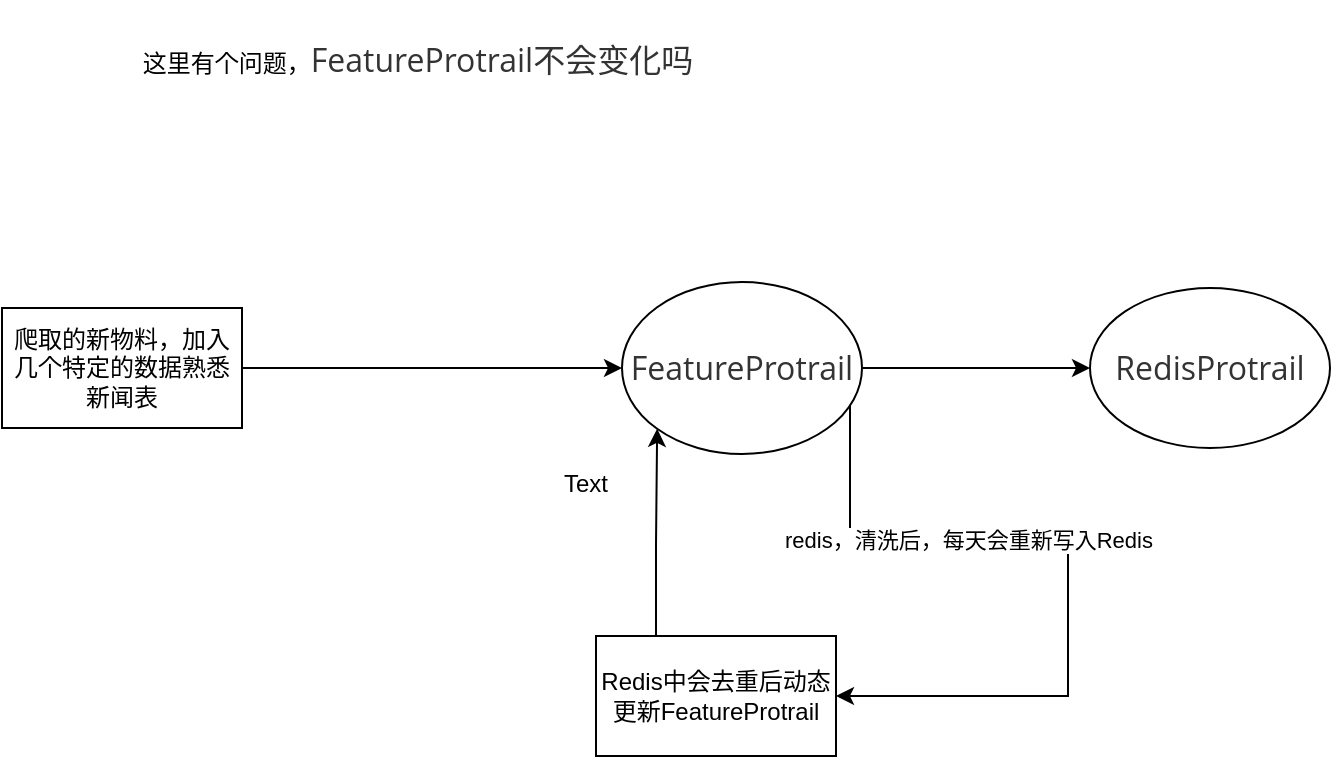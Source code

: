 <mxfile version="15.8.9" type="github"><diagram id="IPV8RK_sBvdXuuzDAgt5" name="Page-1"><mxGraphModel dx="1038" dy="547" grid="0" gridSize="10" guides="1" tooltips="1" connect="1" arrows="1" fold="1" page="1" pageScale="1" pageWidth="850" pageHeight="1100" math="0" shadow="0"><root><mxCell id="0"/><mxCell id="1" parent="0"/><mxCell id="heVnxv7axU6NhWAKWb-P-3" style="edgeStyle=orthogonalEdgeStyle;rounded=0;orthogonalLoop=1;jettySize=auto;html=1;" edge="1" parent="1" source="heVnxv7axU6NhWAKWb-P-1" target="heVnxv7axU6NhWAKWb-P-2"><mxGeometry relative="1" as="geometry"/></mxCell><mxCell id="heVnxv7axU6NhWAKWb-P-12" style="edgeStyle=orthogonalEdgeStyle;rounded=0;orthogonalLoop=1;jettySize=auto;html=1;exitX=1;exitY=0.5;exitDx=0;exitDy=0;entryX=1;entryY=0.5;entryDx=0;entryDy=0;" edge="1" parent="1" source="heVnxv7axU6NhWAKWb-P-1" target="heVnxv7axU6NhWAKWb-P-4"><mxGeometry relative="1" as="geometry"><mxPoint x="532.4" y="337.4" as="targetPoint"/><Array as="points"><mxPoint x="556" y="209"/><mxPoint x="556" y="295"/><mxPoint x="665" y="295"/><mxPoint x="665" y="373"/></Array></mxGeometry></mxCell><mxCell id="heVnxv7axU6NhWAKWb-P-13" value="redis，清洗后，每天会重新写入Redis" style="edgeLabel;html=1;align=center;verticalAlign=middle;resizable=0;points=[];" vertex="1" connectable="0" parent="heVnxv7axU6NhWAKWb-P-12"><mxGeometry x="-0.236" relative="1" as="geometry"><mxPoint as="offset"/></mxGeometry></mxCell><mxCell id="heVnxv7axU6NhWAKWb-P-1" value="&lt;span style=&quot;color: rgb(51 , 51 , 51) ; font-family: &amp;#34;open sans&amp;#34; , &amp;#34;clear sans&amp;#34; , &amp;#34;helvetica neue&amp;#34; , &amp;#34;helvetica&amp;#34; , &amp;#34;arial&amp;#34; , &amp;#34;segoe ui emoji&amp;#34; , sans-serif ; font-size: 16px ; text-align: left ; background-color: rgb(255 , 255 , 255)&quot;&gt;FeatureProtrail &lt;/span&gt;" style="ellipse;whiteSpace=wrap;html=1;" vertex="1" parent="1"><mxGeometry x="442" y="166" width="120" height="86" as="geometry"/></mxCell><mxCell id="heVnxv7axU6NhWAKWb-P-2" value="&lt;span style=&quot;color: rgb(51 , 51 , 51) ; font-family: &amp;#34;open sans&amp;#34; , &amp;#34;clear sans&amp;#34; , &amp;#34;helvetica neue&amp;#34; , &amp;#34;helvetica&amp;#34; , &amp;#34;arial&amp;#34; , &amp;#34;segoe ui emoji&amp;#34; , sans-serif ; font-size: 16px ; text-align: left ; background-color: rgb(255 , 255 , 255)&quot;&gt;RedisProtrail &lt;/span&gt;" style="ellipse;whiteSpace=wrap;html=1;" vertex="1" parent="1"><mxGeometry x="676" y="169" width="120" height="80" as="geometry"/></mxCell><mxCell id="heVnxv7axU6NhWAKWb-P-11" style="edgeStyle=orthogonalEdgeStyle;rounded=0;orthogonalLoop=1;jettySize=auto;html=1;exitX=0.25;exitY=0;exitDx=0;exitDy=0;entryX=0;entryY=1;entryDx=0;entryDy=0;" edge="1" parent="1" source="heVnxv7axU6NhWAKWb-P-4" target="heVnxv7axU6NhWAKWb-P-1"><mxGeometry relative="1" as="geometry"/></mxCell><mxCell id="heVnxv7axU6NhWAKWb-P-4" value="Redis中会去重后动态更新FeatureProtrail" style="rounded=0;whiteSpace=wrap;html=1;" vertex="1" parent="1"><mxGeometry x="429" y="343" width="120" height="60" as="geometry"/></mxCell><mxCell id="heVnxv7axU6NhWAKWb-P-10" style="edgeStyle=orthogonalEdgeStyle;rounded=0;orthogonalLoop=1;jettySize=auto;html=1;" edge="1" parent="1" source="heVnxv7axU6NhWAKWb-P-9" target="heVnxv7axU6NhWAKWb-P-1"><mxGeometry relative="1" as="geometry"/></mxCell><mxCell id="heVnxv7axU6NhWAKWb-P-9" value="爬取的新物料，加入几个特定的数据熟悉&lt;br&gt;新闻表" style="rounded=0;whiteSpace=wrap;html=1;" vertex="1" parent="1"><mxGeometry x="132" y="179" width="120" height="60" as="geometry"/></mxCell><mxCell id="heVnxv7axU6NhWAKWb-P-14" value="Text" style="text;html=1;strokeColor=none;fillColor=none;align=center;verticalAlign=middle;whiteSpace=wrap;rounded=0;" vertex="1" parent="1"><mxGeometry x="394" y="252" width="60" height="30" as="geometry"/></mxCell><mxCell id="heVnxv7axU6NhWAKWb-P-15" value="这里有个问题，&lt;span style=&quot;color: rgb(51 , 51 , 51) ; font-family: &amp;#34;open sans&amp;#34; , &amp;#34;clear sans&amp;#34; , &amp;#34;helvetica neue&amp;#34; , &amp;#34;helvetica&amp;#34; , &amp;#34;arial&amp;#34; , &amp;#34;segoe ui emoji&amp;#34; , sans-serif ; font-size: 16px ; text-align: left ; background-color: rgb(255 , 255 , 255)&quot;&gt;FeatureProtrail不会变化吗&lt;/span&gt;" style="text;html=1;strokeColor=none;fillColor=none;align=center;verticalAlign=middle;whiteSpace=wrap;rounded=0;" vertex="1" parent="1"><mxGeometry x="144" y="25" width="392" height="60" as="geometry"/></mxCell></root></mxGraphModel></diagram></mxfile>